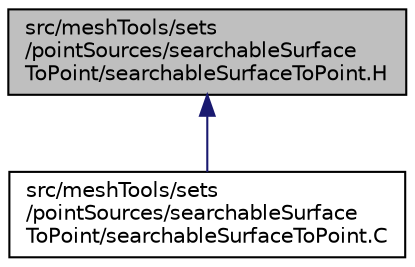 digraph "src/meshTools/sets/pointSources/searchableSurfaceToPoint/searchableSurfaceToPoint.H"
{
  bgcolor="transparent";
  edge [fontname="Helvetica",fontsize="10",labelfontname="Helvetica",labelfontsize="10"];
  node [fontname="Helvetica",fontsize="10",shape=record];
  Node1 [label="src/meshTools/sets\l/pointSources/searchableSurface\lToPoint/searchableSurfaceToPoint.H",height=0.2,width=0.4,color="black", fillcolor="grey75", style="filled" fontcolor="black"];
  Node1 -> Node2 [dir="back",color="midnightblue",fontsize="10",style="solid",fontname="Helvetica"];
  Node2 [label="src/meshTools/sets\l/pointSources/searchableSurface\lToPoint/searchableSurfaceToPoint.C",height=0.2,width=0.4,color="black",URL="$searchableSurfaceToPoint_8C.html"];
}
